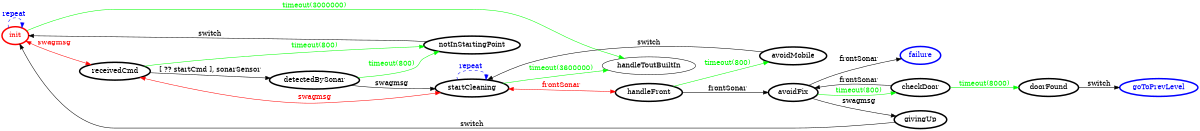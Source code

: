 /*
*
* A GraphViz DOT FSM description 
* Please use a GraphViz visualizer (like http://www.webgraphviz.com)
*  
*/

digraph finite_state_machine {
	rankdir=LR
	size="8,5"
	
	init [ color = red ][ fontcolor = red ][ penwidth = 3 ]
	avoidFix [ color = black ][ fontcolor = black ][ penwidth = 3 ]
	notInStartingPoint [ color = black ][ fontcolor = black ][ penwidth = 3 ]
	handleFront [ color = black ][ fontcolor = black ][ penwidth = 3 ]
	startCleaning [ color = black ][ fontcolor = black ][ penwidth = 3 ]
	givingUp [ color = black ][ fontcolor = black ][ penwidth = 3 ]
	checkDoor [ color = black ][ fontcolor = black ][ penwidth = 3 ]
	doorFound [ color = black ][ fontcolor = black ][ penwidth = 3 ]
	detectedBySonar [ color = black ][ fontcolor = black ][ penwidth = 3 ]
	receivedCmd [ color = black ][ fontcolor = black ][ penwidth = 3 ]
	avoidMobile [ color = black ][ fontcolor = black ][ penwidth = 3 ]
	failure [ color = blue ][ fontcolor = blue ][ penwidth = 3 ]
	goToPrevLevel [ color = blue ][ fontcolor = blue ][ penwidth = 3 ]
	
	startCleaning -> handleFront [ label = "frontSonar" ][ color = red ][ fontcolor = red ][ dir = both ]
	startCleaning -> receivedCmd [ label = "swagmsg" ][ color = red ][ fontcolor = red ][ dir = both ]
	notInStartingPoint -> init [ label = "switch" ][ color = black ][ fontcolor = black ]
	handleFront -> avoidFix [ label = "frontSonar" ][ color = black ][ fontcolor = black ]
	checkDoor -> avoidFix [ label = "frontSonar" ][ color = black ][ fontcolor = black ]
	receivedCmd -> detectedBySonar [ label = "[ ?? startCmd ], sonarSensor" ][ color = black ][ fontcolor = black ]
	avoidFix -> failure [ label = "frontSonar" ][ color = black ][ fontcolor = black ]
	avoidFix -> checkDoor [ label = "timeout(800)" ][ color = green ][ fontcolor = green ]
	avoidMobile -> startCleaning [ label = "switch" ][ color = black ][ fontcolor = black ]
	detectedBySonar -> notInStartingPoint [ label = "timeout(800)" ][ color = green ][ fontcolor = green ]
	init -> init [ label = "repeat "][ style = dashed ][ color = blue ][ fontcolor = blue ]
	givingUp -> init [ label = "switch" ][ color = black ][ fontcolor = black ]
	checkDoor -> doorFound [ label = "timeout(8000)" ][ color = green ][ fontcolor = green ]
	startCleaning -> handleToutBuiltIn [ label = "timeout(3600000)" ][ color = green ][ fontcolor = green ]
	doorFound -> goToPrevLevel [ label = "switch" ][ color = black ][ fontcolor = black ]
	init -> receivedCmd [ label = "swagmsg" ][ color = red ][ fontcolor = red ][ dir = both ]
	init -> handleToutBuiltIn [ label = "timeout(3000000)" ][ color = green ][ fontcolor = green ]
	startCleaning -> startCleaning [ label = "repeat "][ style = dashed ][ color = blue ][ fontcolor = blue ]
	avoidFix -> givingUp [ label = "swagmsg" ][ color = black ][ fontcolor = black ]
	receivedCmd -> notInStartingPoint [ label = "timeout(800)" ][ color = green ][ fontcolor = green ]
	detectedBySonar -> startCleaning [ label = "swagmsg" ][ color = black ][ fontcolor = black ]
	handleFront -> avoidMobile [ label = "timeout(800)" ][ color = green ][ fontcolor = green ]
}
